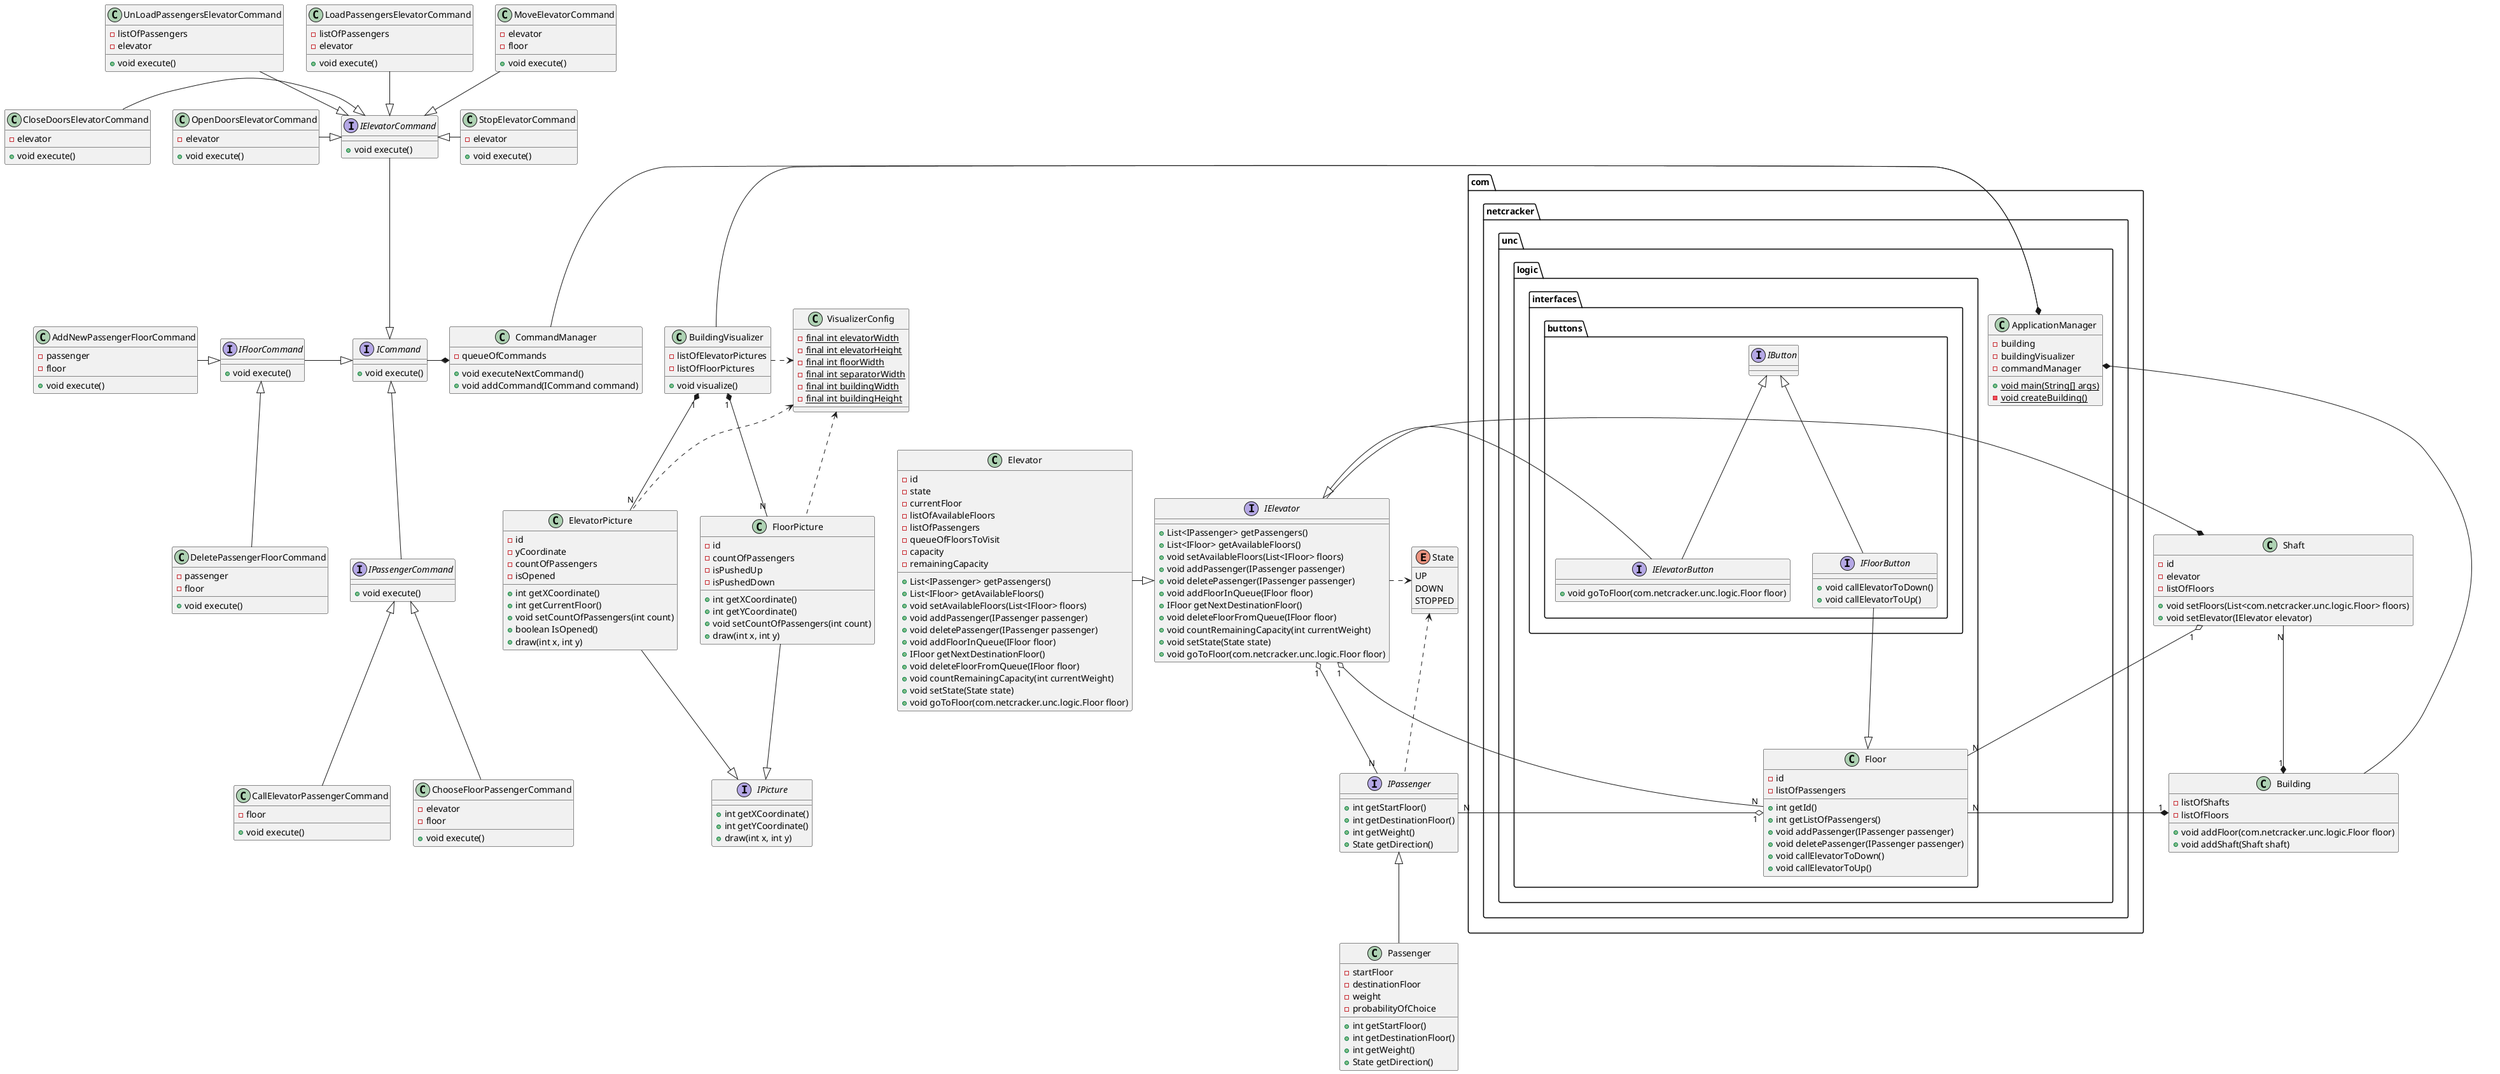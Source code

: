 @startuml
com.netcracker.unc.ApplicationManager *-up- Building
com.netcracker.unc.ApplicationManager *-right- BuildingVisualizer
com.netcracker.unc.ApplicationManager *-left- CommandManager

Building "1" *-up- "N" com.netcracker.unc.logic.Floor
Building "1" *-up- "N" Shaft
Shaft *-left- IElevator
Shaft "1" o-right- "N" com.netcracker.unc.logic.Floor
com.netcracker.unc.logic.Floor "1" o-right- "N" IPassenger
com.netcracker.unc.logic.Floor <|-up- com.netcracker.unc.logic.interfaces.buttons.IFloorButton
IElevator "1" o-right- "N" IPassenger
IElevator "1" o-- "N" com.netcracker.unc.logic.Floor
IElevator .right.> State
IPassenger .up.> State
IPassenger <|-down- Passenger
IElevator <|-left- Elevator
com.netcracker.unc.logic.interfaces.buttons.IButton <|-- com.netcracker.unc.logic.interfaces.buttons.IFloorButton
com.netcracker.unc.logic.interfaces.buttons.IButton <|-down- com.netcracker.unc.logic.interfaces.buttons.IElevatorButton
IElevator <|-up- com.netcracker.unc.logic.interfaces.buttons.IElevatorButton

BuildingVisualizer .right.> VisualizerConfig
BuildingVisualizer "1" *-- "N" ElevatorPicture
BuildingVisualizer "1" *-- "N" FloorPicture
ElevatorPicture .up.> VisualizerConfig
FloorPicture .up.> VisualizerConfig
ElevatorPicture -down-|> IPicture
FloorPicture -down-|> IPicture

CommandManager *-left- ICommand
ICommand <|-up- IElevatorCommand
ICommand <|-down- IPassengerCommand
ICommand <|-left- IFloorCommand
IElevatorCommand <|-up- MoveElevatorCommand
IElevatorCommand <|-up- LoadPassengersElevatorCommand
IElevatorCommand <|-up- UnLoadPassengersElevatorCommand
IElevatorCommand <|-left- OpenDoorsElevatorCommand
IElevatorCommand <|-left- CloseDoorsElevatorCommand
IElevatorCommand <|-right- StopElevatorCommand
IPassengerCommand <|-down- CallElevatorPassengerCommand
IPassengerCommand <|-down- ChooseFloorPassengerCommand
IFloorCommand <|-left- AddNewPassengerFloorCommand
IFloorCommand <|-down- DeletePassengerFloorCommand


Interface IPassenger {
+ int getStartFloor()
+ int getDestinationFloor()
+ int getWeight()
+ State getDirection()
}

Class Passenger {
- startFloor
- destinationFloor
- weight
- probabilityOfChoice
+ int getStartFloor()
+ int getDestinationFloor()
+ int getWeight()
+ State getDirection()
}


Class com.netcracker.unc.logic.Floor {
- id
- listOfPassengers
+ int getId()
+ int getListOfPassengers()
+ void addPassenger(IPassenger passenger)
+ void deletePassenger(IPassenger passenger)
+ void callElevatorToDown()
+ void callElevatorToUp()
}

Class Building {
- listOfShafts
- listOfFloors
+ void addFloor(com.netcracker.unc.logic.Floor floor)
+ void addShaft(Shaft shaft)
}

Interface IElevator {
+ List<IPassenger> getPassengers()
+ List<IFloor> getAvailableFloors()
+ void setAvailableFloors(List<IFloor> floors)
+ void addPassenger(IPassenger passenger)
+ void deletePassenger(IPassenger passenger)
+ void addFloorInQueue(IFloor floor)
+ IFloor getNextDestinationFloor()
+ void deleteFloorFromQueue(IFloor floor)
+ void countRemainingCapacity(int currentWeight)
+ void setState(State state)
+ void goToFloor(com.netcracker.unc.logic.Floor floor)
}

Class Elevator {
- id
- state
- currentFloor
- listOfAvailableFloors
- listOfPassengers
- queueOfFloorsToVisit
- capacity
- remainingCapacity
+ List<IPassenger> getPassengers()
+ List<IFloor> getAvailableFloors()
+ void setAvailableFloors(List<IFloor> floors)
+ void addPassenger(IPassenger passenger)
+ void deletePassenger(IPassenger passenger)
+ void addFloorInQueue(IFloor floor)
+ IFloor getNextDestinationFloor()
+ void deleteFloorFromQueue(IFloor floor)
+ void countRemainingCapacity(int currentWeight)
+ void setState(State state)
+ void goToFloor(com.netcracker.unc.logic.Floor floor)
}

class Shaft{
- id
- elevator
- listOfFloors
+ void setFloors(List<com.netcracker.unc.logic.Floor> floors)
+ void setElevator(IElevator elevator) 
}

interface com.netcracker.unc.logic.interfaces.buttons.IButton {
}

interface com.netcracker.unc.logic.interfaces.buttons.IFloorButton {
+ void callElevatorToDown()
+ void callElevatorToUp()
}

interface com.netcracker.unc.logic.interfaces.buttons.IElevatorButton {
+ void goToFloor(com.netcracker.unc.logic.Floor floor)
}

Class com.netcracker.unc.ApplicationManager {
- building
- buildingVisualizer
- commandManager
+ {static} void main(String[] args)
- {static} void createBuilding()
}

Enum State {
UP
DOWN
STOPPED
}

interface ICommand {
+ void execute()
}

interface IPassengerCommand {
+ void execute()
}

interface IElevatorCommand {
+ void execute()
}

interface IFloorCommand {
+ void execute()
}

class AddNewPassengerFloorCommand {
- passenger
- floor
+ void execute()
}

class DeletePassengerFloorCommand {
- passenger
- floor
+ void execute()
}

class MoveElevatorCommand {
- elevator
- floor
+ void execute()
}

class LoadPassengersElevatorCommand {
- listOfPassengers
- elevator
+ void execute()
}


class UnLoadPassengersElevatorCommand {
- listOfPassengers
- elevator
+ void execute()
}

class OpenDoorsElevatorCommand {
- elevator
+ void execute()
}

class CloseDoorsElevatorCommand {
- elevator
+ void execute()
}

class StopElevatorCommand {
- elevator
+ void execute()
}

class CallElevatorPassengerCommand {
- floor
+ void execute()
}

class ChooseFloorPassengerCommand {
- elevator
- floor
+ void execute()
}

class CommandManager {
- queueOfCommands
+ void executeNextCommand()
+ void addCommand(ICommand command)
}

Class BuildingVisualizer {
- listOfElevatorPictures
- listOfFloorPictures
+ void visualize()
}

interface IPicture {
+ int getXCoordinate()
+ int getYCoordinate()
+ draw(int x, int y)
}

Class ElevatorPicture {
- id
- yCoordinate
- countOfPassengers
- isOpened
+ int getXCoordinate()
+ int getCurrentFloor()
+ void setCountOfPassengers(int count)
+ boolean IsOpened()
+ draw(int x, int y)
}

Class FloorPicture {
- id
- countOfPassengers
- isPushedUp
- isPushedDown
+ int getXCoordinate()
+ int getYCoordinate()
+ void setCountOfPassengers(int count)
+ draw(int x, int y)
}

Class VisualizerConfig {
- {static} final int elevatorWidth
- {static} final int elevatorHeight
- {static} final int floorWidth
- {static} final int separatorWidth
- {static} final int buildingWidth
- {static} final int buildingHeight
}
@enduml